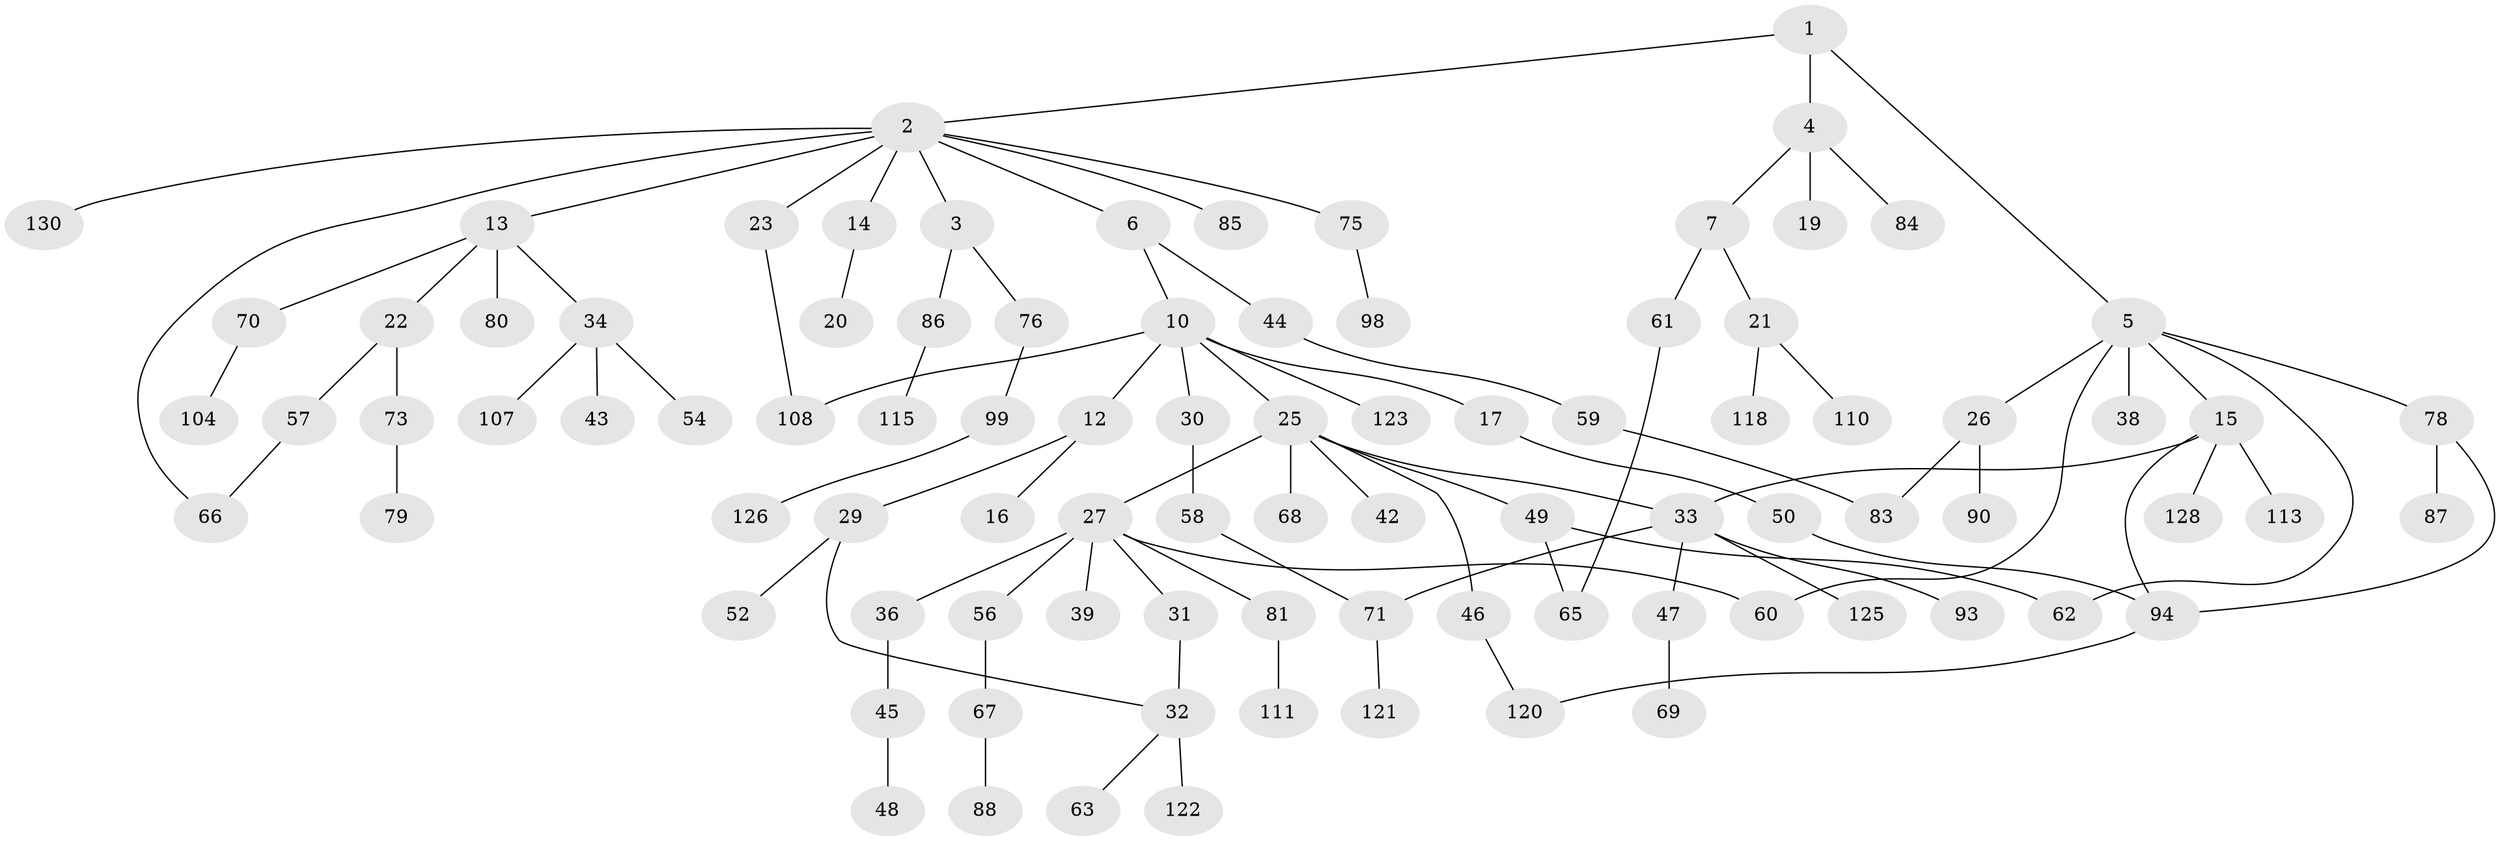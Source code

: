 // original degree distribution, {4: 0.09230769230769231, 7: 0.007692307692307693, 3: 0.13846153846153847, 5: 0.038461538461538464, 1: 0.36923076923076925, 6: 0.007692307692307693, 2: 0.3384615384615385, 8: 0.007692307692307693}
// Generated by graph-tools (version 1.1) at 2025/10/02/27/25 16:10:56]
// undirected, 91 vertices, 102 edges
graph export_dot {
graph [start="1"]
  node [color=gray90,style=filled];
  1 [super="+8"];
  2 [super="+11"];
  3;
  4 [super="+41"];
  5 [super="+9"];
  6 [super="+97"];
  7 [super="+103"];
  10 [super="+24"];
  12 [super="+95"];
  13;
  14;
  15 [super="+18"];
  16;
  17;
  19;
  20 [super="+100"];
  21 [super="+102"];
  22 [super="+28"];
  23;
  25 [super="+37"];
  26 [super="+77"];
  27 [super="+114"];
  29 [super="+92"];
  30;
  31;
  32 [super="+51"];
  33 [super="+40"];
  34 [super="+35"];
  36;
  38 [super="+124"];
  39;
  42;
  43 [super="+119"];
  44 [super="+74"];
  45;
  46 [super="+89"];
  47;
  48;
  49 [super="+55"];
  50;
  52 [super="+53"];
  54;
  56;
  57;
  58 [super="+82"];
  59 [super="+112"];
  60;
  61;
  62 [super="+64"];
  63;
  65;
  66;
  67;
  68 [super="+101"];
  69;
  70 [super="+72"];
  71 [super="+116"];
  73 [super="+105"];
  75;
  76 [super="+96"];
  78 [super="+106"];
  79;
  80 [super="+117"];
  81 [super="+91"];
  83;
  84;
  85;
  86 [super="+127"];
  87;
  88;
  90 [super="+109"];
  93;
  94 [super="+129"];
  98;
  99;
  104;
  107;
  108;
  110;
  111;
  113;
  115;
  118;
  120;
  121;
  122;
  123;
  125;
  126;
  128;
  130;
  1 -- 2;
  1 -- 4;
  1 -- 5;
  2 -- 3;
  2 -- 6;
  2 -- 13;
  2 -- 130;
  2 -- 66;
  2 -- 85;
  2 -- 23;
  2 -- 75;
  2 -- 14;
  3 -- 76;
  3 -- 86;
  4 -- 7;
  4 -- 19;
  4 -- 84;
  5 -- 15;
  5 -- 26;
  5 -- 62;
  5 -- 38;
  5 -- 60;
  5 -- 78;
  6 -- 10;
  6 -- 44;
  7 -- 21;
  7 -- 61;
  10 -- 12;
  10 -- 17;
  10 -- 123;
  10 -- 108;
  10 -- 25;
  10 -- 30;
  12 -- 16;
  12 -- 29;
  13 -- 22;
  13 -- 34;
  13 -- 70;
  13 -- 80;
  14 -- 20;
  15 -- 33;
  15 -- 94;
  15 -- 128;
  15 -- 113;
  17 -- 50;
  21 -- 118;
  21 -- 110;
  22 -- 57;
  22 -- 73;
  23 -- 108;
  25 -- 27;
  25 -- 33;
  25 -- 42;
  25 -- 68;
  25 -- 46;
  25 -- 49;
  26 -- 83;
  26 -- 90;
  27 -- 31;
  27 -- 36;
  27 -- 39;
  27 -- 56;
  27 -- 81;
  27 -- 60;
  29 -- 52;
  29 -- 32;
  30 -- 58;
  31 -- 32;
  32 -- 63;
  32 -- 122 [weight=2];
  33 -- 47;
  33 -- 125;
  33 -- 93;
  33 -- 71;
  34 -- 54;
  34 -- 43;
  34 -- 107;
  36 -- 45;
  44 -- 59;
  45 -- 48;
  46 -- 120;
  47 -- 69;
  49 -- 65;
  49 -- 62;
  50 -- 94;
  56 -- 67;
  57 -- 66;
  58 -- 71;
  59 -- 83;
  61 -- 65;
  67 -- 88;
  70 -- 104;
  71 -- 121;
  73 -- 79;
  75 -- 98;
  76 -- 99;
  78 -- 87;
  78 -- 94;
  81 -- 111;
  86 -- 115;
  94 -- 120;
  99 -- 126;
}
